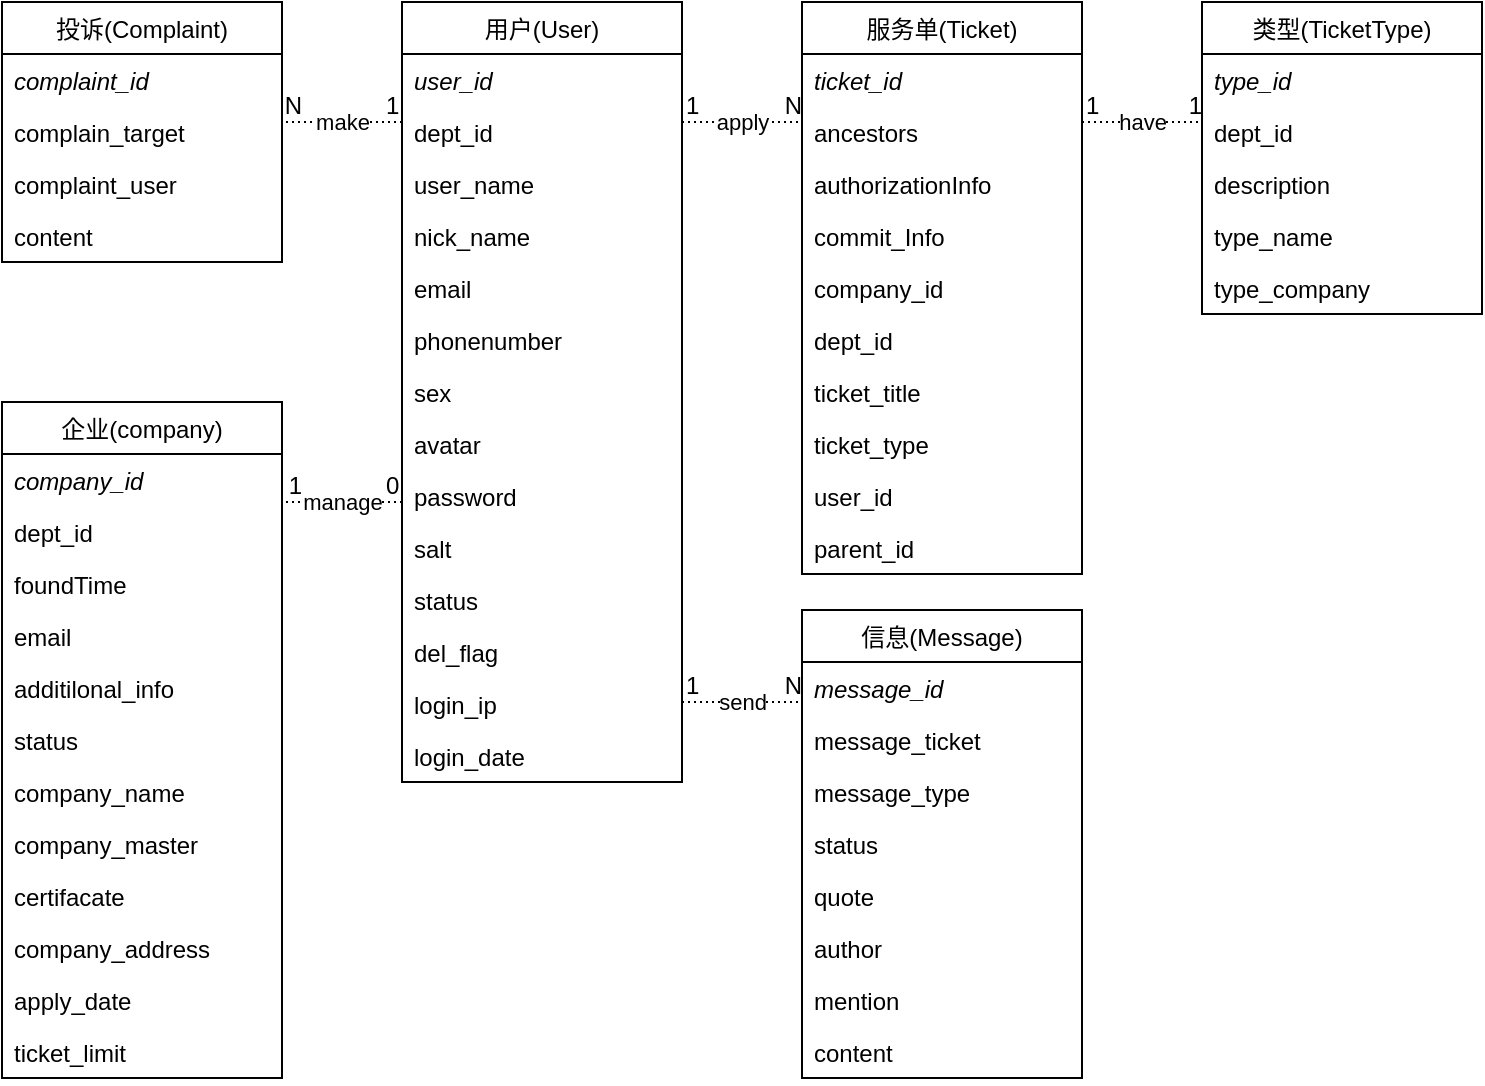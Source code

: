 <mxfile version="12.6.5" type="device" pages="2"><diagram id="9K09l5GHqcKrM40naChv" name="E-R图？"><mxGraphModel dx="1422" dy="822" grid="1" gridSize="10" guides="1" tooltips="1" connect="1" arrows="1" fold="1" page="1" pageScale="1" pageWidth="827" pageHeight="1169" math="0" shadow="0"><root><mxCell id="0"/><mxCell id="1" parent="0"/><mxCell id="Ji-i6zM79r3u79O9rhtz-1" value="信息(Message)" style="swimlane;fontStyle=0;childLayout=stackLayout;horizontal=1;startSize=26;fillColor=none;horizontalStack=0;resizeParent=1;resizeParentMax=0;resizeLast=0;collapsible=1;marginBottom=0;" vertex="1" parent="1"><mxGeometry x="400" y="304" width="140" height="234" as="geometry"/></mxCell><mxCell id="Ji-i6zM79r3u79O9rhtz-3" value="message_id" style="text;strokeColor=none;fillColor=none;align=left;verticalAlign=top;spacingLeft=4;spacingRight=4;overflow=hidden;rotatable=0;points=[[0,0.5],[1,0.5]];portConstraint=eastwest;fontStyle=2" vertex="1" parent="Ji-i6zM79r3u79O9rhtz-1"><mxGeometry y="26" width="140" height="26" as="geometry"/></mxCell><mxCell id="Ji-i6zM79r3u79O9rhtz-5" value="message_ticket" style="text;strokeColor=none;fillColor=none;align=left;verticalAlign=top;spacingLeft=4;spacingRight=4;overflow=hidden;rotatable=0;points=[[0,0.5],[1,0.5]];portConstraint=eastwest;" vertex="1" parent="Ji-i6zM79r3u79O9rhtz-1"><mxGeometry y="52" width="140" height="26" as="geometry"/></mxCell><mxCell id="Ji-i6zM79r3u79O9rhtz-7" value="message_type" style="text;strokeColor=none;fillColor=none;align=left;verticalAlign=top;spacingLeft=4;spacingRight=4;overflow=hidden;rotatable=0;points=[[0,0.5],[1,0.5]];portConstraint=eastwest;" vertex="1" parent="Ji-i6zM79r3u79O9rhtz-1"><mxGeometry y="78" width="140" height="26" as="geometry"/></mxCell><mxCell id="Ji-i6zM79r3u79O9rhtz-6" value="status" style="text;strokeColor=none;fillColor=none;align=left;verticalAlign=top;spacingLeft=4;spacingRight=4;overflow=hidden;rotatable=0;points=[[0,0.5],[1,0.5]];portConstraint=eastwest;" vertex="1" parent="Ji-i6zM79r3u79O9rhtz-1"><mxGeometry y="104" width="140" height="26" as="geometry"/></mxCell><mxCell id="Ji-i6zM79r3u79O9rhtz-9" value="quote" style="text;strokeColor=none;fillColor=none;align=left;verticalAlign=top;spacingLeft=4;spacingRight=4;overflow=hidden;rotatable=0;points=[[0,0.5],[1,0.5]];portConstraint=eastwest;" vertex="1" parent="Ji-i6zM79r3u79O9rhtz-1"><mxGeometry y="130" width="140" height="26" as="geometry"/></mxCell><mxCell id="Ji-i6zM79r3u79O9rhtz-8" value="author" style="text;strokeColor=none;fillColor=none;align=left;verticalAlign=top;spacingLeft=4;spacingRight=4;overflow=hidden;rotatable=0;points=[[0,0.5],[1,0.5]];portConstraint=eastwest;" vertex="1" parent="Ji-i6zM79r3u79O9rhtz-1"><mxGeometry y="156" width="140" height="26" as="geometry"/></mxCell><mxCell id="Ji-i6zM79r3u79O9rhtz-4" value="mention" style="text;strokeColor=none;fillColor=none;align=left;verticalAlign=top;spacingLeft=4;spacingRight=4;overflow=hidden;rotatable=0;points=[[0,0.5],[1,0.5]];portConstraint=eastwest;" vertex="1" parent="Ji-i6zM79r3u79O9rhtz-1"><mxGeometry y="182" width="140" height="26" as="geometry"/></mxCell><mxCell id="Ji-i6zM79r3u79O9rhtz-2" value="content" style="text;strokeColor=none;fillColor=none;align=left;verticalAlign=top;spacingLeft=4;spacingRight=4;overflow=hidden;rotatable=0;points=[[0,0.5],[1,0.5]];portConstraint=eastwest;" vertex="1" parent="Ji-i6zM79r3u79O9rhtz-1"><mxGeometry y="208" width="140" height="26" as="geometry"/></mxCell><mxCell id="Ji-i6zM79r3u79O9rhtz-10" value="服务单(Ticket)" style="swimlane;fontStyle=0;childLayout=stackLayout;horizontal=1;startSize=26;fillColor=none;horizontalStack=0;resizeParent=1;resizeParentMax=0;resizeLast=0;collapsible=1;marginBottom=0;" vertex="1" parent="1"><mxGeometry x="400" width="140" height="286" as="geometry"/></mxCell><mxCell id="Ji-i6zM79r3u79O9rhtz-11" value="ticket_id" style="text;strokeColor=none;fillColor=none;align=left;verticalAlign=top;spacingLeft=4;spacingRight=4;overflow=hidden;rotatable=0;points=[[0,0.5],[1,0.5]];portConstraint=eastwest;fontStyle=2" vertex="1" parent="Ji-i6zM79r3u79O9rhtz-10"><mxGeometry y="26" width="140" height="26" as="geometry"/></mxCell><mxCell id="Ji-i6zM79r3u79O9rhtz-12" value="ancestors" style="text;strokeColor=none;fillColor=none;align=left;verticalAlign=top;spacingLeft=4;spacingRight=4;overflow=hidden;rotatable=0;points=[[0,0.5],[1,0.5]];portConstraint=eastwest;" vertex="1" parent="Ji-i6zM79r3u79O9rhtz-10"><mxGeometry y="52" width="140" height="26" as="geometry"/></mxCell><mxCell id="Ji-i6zM79r3u79O9rhtz-19" value="authorizationInfo" style="text;strokeColor=none;fillColor=none;align=left;verticalAlign=top;spacingLeft=4;spacingRight=4;overflow=hidden;rotatable=0;points=[[0,0.5],[1,0.5]];portConstraint=eastwest;" vertex="1" parent="Ji-i6zM79r3u79O9rhtz-10"><mxGeometry y="78" width="140" height="26" as="geometry"/></mxCell><mxCell id="Ji-i6zM79r3u79O9rhtz-18" value="commit_Info" style="text;strokeColor=none;fillColor=none;align=left;verticalAlign=top;spacingLeft=4;spacingRight=4;overflow=hidden;rotatable=0;points=[[0,0.5],[1,0.5]];portConstraint=eastwest;" vertex="1" parent="Ji-i6zM79r3u79O9rhtz-10"><mxGeometry y="104" width="140" height="26" as="geometry"/></mxCell><mxCell id="Ji-i6zM79r3u79O9rhtz-15" value="company_id" style="text;strokeColor=none;fillColor=none;align=left;verticalAlign=top;spacingLeft=4;spacingRight=4;overflow=hidden;rotatable=0;points=[[0,0.5],[1,0.5]];portConstraint=eastwest;" vertex="1" parent="Ji-i6zM79r3u79O9rhtz-10"><mxGeometry y="130" width="140" height="26" as="geometry"/></mxCell><mxCell id="Ji-i6zM79r3u79O9rhtz-13" value="dept_id" style="text;strokeColor=none;fillColor=none;align=left;verticalAlign=top;spacingLeft=4;spacingRight=4;overflow=hidden;rotatable=0;points=[[0,0.5],[1,0.5]];portConstraint=eastwest;" vertex="1" parent="Ji-i6zM79r3u79O9rhtz-10"><mxGeometry y="156" width="140" height="26" as="geometry"/></mxCell><mxCell id="Ji-i6zM79r3u79O9rhtz-14" value="ticket_title" style="text;strokeColor=none;fillColor=none;align=left;verticalAlign=top;spacingLeft=4;spacingRight=4;overflow=hidden;rotatable=0;points=[[0,0.5],[1,0.5]];portConstraint=eastwest;" vertex="1" parent="Ji-i6zM79r3u79O9rhtz-10"><mxGeometry y="182" width="140" height="26" as="geometry"/></mxCell><mxCell id="Ji-i6zM79r3u79O9rhtz-21" value="ticket_type" style="text;strokeColor=none;fillColor=none;align=left;verticalAlign=top;spacingLeft=4;spacingRight=4;overflow=hidden;rotatable=0;points=[[0,0.5],[1,0.5]];portConstraint=eastwest;" vertex="1" parent="Ji-i6zM79r3u79O9rhtz-10"><mxGeometry y="208" width="140" height="26" as="geometry"/></mxCell><mxCell id="Ji-i6zM79r3u79O9rhtz-20" value="user_id" style="text;strokeColor=none;fillColor=none;align=left;verticalAlign=top;spacingLeft=4;spacingRight=4;overflow=hidden;rotatable=0;points=[[0,0.5],[1,0.5]];portConstraint=eastwest;" vertex="1" parent="Ji-i6zM79r3u79O9rhtz-10"><mxGeometry y="234" width="140" height="26" as="geometry"/></mxCell><mxCell id="Ji-i6zM79r3u79O9rhtz-17" value="parent_id" style="text;strokeColor=none;fillColor=none;align=left;verticalAlign=top;spacingLeft=4;spacingRight=4;overflow=hidden;rotatable=0;points=[[0,0.5],[1,0.5]];portConstraint=eastwest;" vertex="1" parent="Ji-i6zM79r3u79O9rhtz-10"><mxGeometry y="260" width="140" height="26" as="geometry"/></mxCell><mxCell id="Ji-i6zM79r3u79O9rhtz-22" value="用户(User)" style="swimlane;fontStyle=0;childLayout=stackLayout;horizontal=1;startSize=26;fillColor=none;horizontalStack=0;resizeParent=1;resizeParentMax=0;resizeLast=0;collapsible=1;marginBottom=0;" vertex="1" parent="1"><mxGeometry x="200" width="140" height="390" as="geometry"/></mxCell><mxCell id="Ji-i6zM79r3u79O9rhtz-23" value="user_id" style="text;strokeColor=none;fillColor=none;align=left;verticalAlign=top;spacingLeft=4;spacingRight=4;overflow=hidden;rotatable=0;points=[[0,0.5],[1,0.5]];portConstraint=eastwest;fontStyle=2" vertex="1" parent="Ji-i6zM79r3u79O9rhtz-22"><mxGeometry y="26" width="140" height="26" as="geometry"/></mxCell><mxCell id="Ji-i6zM79r3u79O9rhtz-24" value="dept_id" style="text;strokeColor=none;fillColor=none;align=left;verticalAlign=top;spacingLeft=4;spacingRight=4;overflow=hidden;rotatable=0;points=[[0,0.5],[1,0.5]];portConstraint=eastwest;" vertex="1" parent="Ji-i6zM79r3u79O9rhtz-22"><mxGeometry y="52" width="140" height="26" as="geometry"/></mxCell><mxCell id="Ji-i6zM79r3u79O9rhtz-25" value="user_name" style="text;strokeColor=none;fillColor=none;align=left;verticalAlign=top;spacingLeft=4;spacingRight=4;overflow=hidden;rotatable=0;points=[[0,0.5],[1,0.5]];portConstraint=eastwest;" vertex="1" parent="Ji-i6zM79r3u79O9rhtz-22"><mxGeometry y="78" width="140" height="26" as="geometry"/></mxCell><mxCell id="Ji-i6zM79r3u79O9rhtz-26" value="nick_name" style="text;strokeColor=none;fillColor=none;align=left;verticalAlign=top;spacingLeft=4;spacingRight=4;overflow=hidden;rotatable=0;points=[[0,0.5],[1,0.5]];portConstraint=eastwest;" vertex="1" parent="Ji-i6zM79r3u79O9rhtz-22"><mxGeometry y="104" width="140" height="26" as="geometry"/></mxCell><mxCell id="Ji-i6zM79r3u79O9rhtz-27" value="email" style="text;strokeColor=none;fillColor=none;align=left;verticalAlign=top;spacingLeft=4;spacingRight=4;overflow=hidden;rotatable=0;points=[[0,0.5],[1,0.5]];portConstraint=eastwest;" vertex="1" parent="Ji-i6zM79r3u79O9rhtz-22"><mxGeometry y="130" width="140" height="26" as="geometry"/></mxCell><mxCell id="Ji-i6zM79r3u79O9rhtz-28" value="phonenumber" style="text;strokeColor=none;fillColor=none;align=left;verticalAlign=top;spacingLeft=4;spacingRight=4;overflow=hidden;rotatable=0;points=[[0,0.5],[1,0.5]];portConstraint=eastwest;" vertex="1" parent="Ji-i6zM79r3u79O9rhtz-22"><mxGeometry y="156" width="140" height="26" as="geometry"/></mxCell><mxCell id="Ji-i6zM79r3u79O9rhtz-29" value="sex" style="text;strokeColor=none;fillColor=none;align=left;verticalAlign=top;spacingLeft=4;spacingRight=4;overflow=hidden;rotatable=0;points=[[0,0.5],[1,0.5]];portConstraint=eastwest;" vertex="1" parent="Ji-i6zM79r3u79O9rhtz-22"><mxGeometry y="182" width="140" height="26" as="geometry"/></mxCell><mxCell id="Ji-i6zM79r3u79O9rhtz-30" value="avatar" style="text;strokeColor=none;fillColor=none;align=left;verticalAlign=top;spacingLeft=4;spacingRight=4;overflow=hidden;rotatable=0;points=[[0,0.5],[1,0.5]];portConstraint=eastwest;" vertex="1" parent="Ji-i6zM79r3u79O9rhtz-22"><mxGeometry y="208" width="140" height="26" as="geometry"/></mxCell><mxCell id="Ji-i6zM79r3u79O9rhtz-31" value="password" style="text;strokeColor=none;fillColor=none;align=left;verticalAlign=top;spacingLeft=4;spacingRight=4;overflow=hidden;rotatable=0;points=[[0,0.5],[1,0.5]];portConstraint=eastwest;" vertex="1" parent="Ji-i6zM79r3u79O9rhtz-22"><mxGeometry y="234" width="140" height="26" as="geometry"/></mxCell><mxCell id="Ji-i6zM79r3u79O9rhtz-32" value="salt" style="text;strokeColor=none;fillColor=none;align=left;verticalAlign=top;spacingLeft=4;spacingRight=4;overflow=hidden;rotatable=0;points=[[0,0.5],[1,0.5]];portConstraint=eastwest;" vertex="1" parent="Ji-i6zM79r3u79O9rhtz-22"><mxGeometry y="260" width="140" height="26" as="geometry"/></mxCell><mxCell id="Ji-i6zM79r3u79O9rhtz-34" value="status" style="text;strokeColor=none;fillColor=none;align=left;verticalAlign=top;spacingLeft=4;spacingRight=4;overflow=hidden;rotatable=0;points=[[0,0.5],[1,0.5]];portConstraint=eastwest;" vertex="1" parent="Ji-i6zM79r3u79O9rhtz-22"><mxGeometry y="286" width="140" height="26" as="geometry"/></mxCell><mxCell id="Ji-i6zM79r3u79O9rhtz-35" value="del_flag" style="text;strokeColor=none;fillColor=none;align=left;verticalAlign=top;spacingLeft=4;spacingRight=4;overflow=hidden;rotatable=0;points=[[0,0.5],[1,0.5]];portConstraint=eastwest;" vertex="1" parent="Ji-i6zM79r3u79O9rhtz-22"><mxGeometry y="312" width="140" height="26" as="geometry"/></mxCell><mxCell id="Ji-i6zM79r3u79O9rhtz-36" value="login_ip" style="text;strokeColor=none;fillColor=none;align=left;verticalAlign=top;spacingLeft=4;spacingRight=4;overflow=hidden;rotatable=0;points=[[0,0.5],[1,0.5]];portConstraint=eastwest;" vertex="1" parent="Ji-i6zM79r3u79O9rhtz-22"><mxGeometry y="338" width="140" height="26" as="geometry"/></mxCell><mxCell id="Ji-i6zM79r3u79O9rhtz-33" value="login_date" style="text;strokeColor=none;fillColor=none;align=left;verticalAlign=top;spacingLeft=4;spacingRight=4;overflow=hidden;rotatable=0;points=[[0,0.5],[1,0.5]];portConstraint=eastwest;" vertex="1" parent="Ji-i6zM79r3u79O9rhtz-22"><mxGeometry y="364" width="140" height="26" as="geometry"/></mxCell><mxCell id="Ji-i6zM79r3u79O9rhtz-37" value="企业(company)" style="swimlane;fontStyle=0;childLayout=stackLayout;horizontal=1;startSize=26;fillColor=none;horizontalStack=0;resizeParent=1;resizeParentMax=0;resizeLast=0;collapsible=1;marginBottom=0;" vertex="1" parent="1"><mxGeometry y="200" width="140" height="338" as="geometry"/></mxCell><mxCell id="Ji-i6zM79r3u79O9rhtz-38" value="company_id" style="text;strokeColor=none;fillColor=none;align=left;verticalAlign=top;spacingLeft=4;spacingRight=4;overflow=hidden;rotatable=0;points=[[0,0.5],[1,0.5]];portConstraint=eastwest;fontStyle=2" vertex="1" parent="Ji-i6zM79r3u79O9rhtz-37"><mxGeometry y="26" width="140" height="26" as="geometry"/></mxCell><mxCell id="Ji-i6zM79r3u79O9rhtz-39" value="dept_id" style="text;strokeColor=none;fillColor=none;align=left;verticalAlign=top;spacingLeft=4;spacingRight=4;overflow=hidden;rotatable=0;points=[[0,0.5],[1,0.5]];portConstraint=eastwest;" vertex="1" parent="Ji-i6zM79r3u79O9rhtz-37"><mxGeometry y="52" width="140" height="26" as="geometry"/></mxCell><mxCell id="Ji-i6zM79r3u79O9rhtz-40" value="foundTime" style="text;strokeColor=none;fillColor=none;align=left;verticalAlign=top;spacingLeft=4;spacingRight=4;overflow=hidden;rotatable=0;points=[[0,0.5],[1,0.5]];portConstraint=eastwest;" vertex="1" parent="Ji-i6zM79r3u79O9rhtz-37"><mxGeometry y="78" width="140" height="26" as="geometry"/></mxCell><mxCell id="Ji-i6zM79r3u79O9rhtz-41" value="email" style="text;strokeColor=none;fillColor=none;align=left;verticalAlign=top;spacingLeft=4;spacingRight=4;overflow=hidden;rotatable=0;points=[[0,0.5],[1,0.5]];portConstraint=eastwest;" vertex="1" parent="Ji-i6zM79r3u79O9rhtz-37"><mxGeometry y="104" width="140" height="26" as="geometry"/></mxCell><mxCell id="Ji-i6zM79r3u79O9rhtz-42" value="additilonal_info" style="text;strokeColor=none;fillColor=none;align=left;verticalAlign=top;spacingLeft=4;spacingRight=4;overflow=hidden;rotatable=0;points=[[0,0.5],[1,0.5]];portConstraint=eastwest;" vertex="1" parent="Ji-i6zM79r3u79O9rhtz-37"><mxGeometry y="130" width="140" height="26" as="geometry"/></mxCell><mxCell id="Ji-i6zM79r3u79O9rhtz-43" value="status" style="text;strokeColor=none;fillColor=none;align=left;verticalAlign=top;spacingLeft=4;spacingRight=4;overflow=hidden;rotatable=0;points=[[0,0.5],[1,0.5]];portConstraint=eastwest;" vertex="1" parent="Ji-i6zM79r3u79O9rhtz-37"><mxGeometry y="156" width="140" height="26" as="geometry"/></mxCell><mxCell id="Ji-i6zM79r3u79O9rhtz-44" value="company_name" style="text;strokeColor=none;fillColor=none;align=left;verticalAlign=top;spacingLeft=4;spacingRight=4;overflow=hidden;rotatable=0;points=[[0,0.5],[1,0.5]];portConstraint=eastwest;" vertex="1" parent="Ji-i6zM79r3u79O9rhtz-37"><mxGeometry y="182" width="140" height="26" as="geometry"/></mxCell><mxCell id="Ji-i6zM79r3u79O9rhtz-45" value="company_master" style="text;strokeColor=none;fillColor=none;align=left;verticalAlign=top;spacingLeft=4;spacingRight=4;overflow=hidden;rotatable=0;points=[[0,0.5],[1,0.5]];portConstraint=eastwest;" vertex="1" parent="Ji-i6zM79r3u79O9rhtz-37"><mxGeometry y="208" width="140" height="26" as="geometry"/></mxCell><mxCell id="Ji-i6zM79r3u79O9rhtz-46" value="certifacate" style="text;strokeColor=none;fillColor=none;align=left;verticalAlign=top;spacingLeft=4;spacingRight=4;overflow=hidden;rotatable=0;points=[[0,0.5],[1,0.5]];portConstraint=eastwest;" vertex="1" parent="Ji-i6zM79r3u79O9rhtz-37"><mxGeometry y="234" width="140" height="26" as="geometry"/></mxCell><mxCell id="Ji-i6zM79r3u79O9rhtz-47" value="company_address" style="text;strokeColor=none;fillColor=none;align=left;verticalAlign=top;spacingLeft=4;spacingRight=4;overflow=hidden;rotatable=0;points=[[0,0.5],[1,0.5]];portConstraint=eastwest;" vertex="1" parent="Ji-i6zM79r3u79O9rhtz-37"><mxGeometry y="260" width="140" height="26" as="geometry"/></mxCell><mxCell id="Ji-i6zM79r3u79O9rhtz-48" value="apply_date" style="text;strokeColor=none;fillColor=none;align=left;verticalAlign=top;spacingLeft=4;spacingRight=4;overflow=hidden;rotatable=0;points=[[0,0.5],[1,0.5]];portConstraint=eastwest;" vertex="1" parent="Ji-i6zM79r3u79O9rhtz-37"><mxGeometry y="286" width="140" height="26" as="geometry"/></mxCell><mxCell id="Ji-i6zM79r3u79O9rhtz-49" value="ticket_limit" style="text;strokeColor=none;fillColor=none;align=left;verticalAlign=top;spacingLeft=4;spacingRight=4;overflow=hidden;rotatable=0;points=[[0,0.5],[1,0.5]];portConstraint=eastwest;" vertex="1" parent="Ji-i6zM79r3u79O9rhtz-37"><mxGeometry y="312" width="140" height="26" as="geometry"/></mxCell><mxCell id="Ji-i6zM79r3u79O9rhtz-52" value="类型(TicketType)" style="swimlane;fontStyle=0;childLayout=stackLayout;horizontal=1;startSize=26;fillColor=none;horizontalStack=0;resizeParent=1;resizeParentMax=0;resizeLast=0;collapsible=1;marginBottom=0;" vertex="1" parent="1"><mxGeometry x="600" width="140" height="156" as="geometry"/></mxCell><mxCell id="Ji-i6zM79r3u79O9rhtz-53" value="type_id" style="text;strokeColor=none;fillColor=none;align=left;verticalAlign=top;spacingLeft=4;spacingRight=4;overflow=hidden;rotatable=0;points=[[0,0.5],[1,0.5]];portConstraint=eastwest;fontStyle=2" vertex="1" parent="Ji-i6zM79r3u79O9rhtz-52"><mxGeometry y="26" width="140" height="26" as="geometry"/></mxCell><mxCell id="Ji-i6zM79r3u79O9rhtz-54" value="dept_id" style="text;strokeColor=none;fillColor=none;align=left;verticalAlign=top;spacingLeft=4;spacingRight=4;overflow=hidden;rotatable=0;points=[[0,0.5],[1,0.5]];portConstraint=eastwest;" vertex="1" parent="Ji-i6zM79r3u79O9rhtz-52"><mxGeometry y="52" width="140" height="26" as="geometry"/></mxCell><mxCell id="Ji-i6zM79r3u79O9rhtz-55" value="description" style="text;strokeColor=none;fillColor=none;align=left;verticalAlign=top;spacingLeft=4;spacingRight=4;overflow=hidden;rotatable=0;points=[[0,0.5],[1,0.5]];portConstraint=eastwest;" vertex="1" parent="Ji-i6zM79r3u79O9rhtz-52"><mxGeometry y="78" width="140" height="26" as="geometry"/></mxCell><mxCell id="Ji-i6zM79r3u79O9rhtz-56" value="type_name" style="text;strokeColor=none;fillColor=none;align=left;verticalAlign=top;spacingLeft=4;spacingRight=4;overflow=hidden;rotatable=0;points=[[0,0.5],[1,0.5]];portConstraint=eastwest;" vertex="1" parent="Ji-i6zM79r3u79O9rhtz-52"><mxGeometry y="104" width="140" height="26" as="geometry"/></mxCell><mxCell id="Ji-i6zM79r3u79O9rhtz-57" value="type_company" style="text;strokeColor=none;fillColor=none;align=left;verticalAlign=top;spacingLeft=4;spacingRight=4;overflow=hidden;rotatable=0;points=[[0,0.5],[1,0.5]];portConstraint=eastwest;" vertex="1" parent="Ji-i6zM79r3u79O9rhtz-52"><mxGeometry y="130" width="140" height="26" as="geometry"/></mxCell><mxCell id="Ji-i6zM79r3u79O9rhtz-61" value="投诉(Complaint)" style="swimlane;fontStyle=0;childLayout=stackLayout;horizontal=1;startSize=26;fillColor=none;horizontalStack=0;resizeParent=1;resizeParentMax=0;resizeLast=0;collapsible=1;marginBottom=0;" vertex="1" parent="1"><mxGeometry width="140" height="130" as="geometry"/></mxCell><mxCell id="Ji-i6zM79r3u79O9rhtz-62" value="complaint_id" style="text;strokeColor=none;fillColor=none;align=left;verticalAlign=top;spacingLeft=4;spacingRight=4;overflow=hidden;rotatable=0;points=[[0,0.5],[1,0.5]];portConstraint=eastwest;fontStyle=2" vertex="1" parent="Ji-i6zM79r3u79O9rhtz-61"><mxGeometry y="26" width="140" height="26" as="geometry"/></mxCell><mxCell id="Ji-i6zM79r3u79O9rhtz-63" value="complain_target" style="text;strokeColor=none;fillColor=none;align=left;verticalAlign=top;spacingLeft=4;spacingRight=4;overflow=hidden;rotatable=0;points=[[0,0.5],[1,0.5]];portConstraint=eastwest;" vertex="1" parent="Ji-i6zM79r3u79O9rhtz-61"><mxGeometry y="52" width="140" height="26" as="geometry"/></mxCell><mxCell id="Ji-i6zM79r3u79O9rhtz-64" value="complaint_user" style="text;strokeColor=none;fillColor=none;align=left;verticalAlign=top;spacingLeft=4;spacingRight=4;overflow=hidden;rotatable=0;points=[[0,0.5],[1,0.5]];portConstraint=eastwest;" vertex="1" parent="Ji-i6zM79r3u79O9rhtz-61"><mxGeometry y="78" width="140" height="26" as="geometry"/></mxCell><mxCell id="Ji-i6zM79r3u79O9rhtz-65" value="content" style="text;strokeColor=none;fillColor=none;align=left;verticalAlign=top;spacingLeft=4;spacingRight=4;overflow=hidden;rotatable=0;points=[[0,0.5],[1,0.5]];portConstraint=eastwest;" vertex="1" parent="Ji-i6zM79r3u79O9rhtz-61"><mxGeometry y="104" width="140" height="26" as="geometry"/></mxCell><mxCell id="Ji-i6zM79r3u79O9rhtz-70" value="apply" style="endArrow=none;html=1;rounded=0;dashed=1;dashPattern=1 2;" edge="1" parent="1"><mxGeometry relative="1" as="geometry"><mxPoint x="340" y="60" as="sourcePoint"/><mxPoint x="400" y="60" as="targetPoint"/></mxGeometry></mxCell><mxCell id="Ji-i6zM79r3u79O9rhtz-71" value="1" style="resizable=0;html=1;align=left;verticalAlign=bottom;" connectable="0" vertex="1" parent="Ji-i6zM79r3u79O9rhtz-70"><mxGeometry x="-1" relative="1" as="geometry"/></mxCell><mxCell id="Ji-i6zM79r3u79O9rhtz-72" value="N" style="resizable=0;html=1;align=right;verticalAlign=bottom;" connectable="0" vertex="1" parent="Ji-i6zM79r3u79O9rhtz-70"><mxGeometry x="1" relative="1" as="geometry"/></mxCell><mxCell id="Ji-i6zM79r3u79O9rhtz-73" value="make" style="endArrow=none;html=1;rounded=0;dashed=1;dashPattern=1 2;" edge="1" parent="1"><mxGeometry relative="1" as="geometry"><mxPoint x="200" y="60" as="sourcePoint"/><mxPoint x="140" y="60" as="targetPoint"/></mxGeometry></mxCell><mxCell id="Ji-i6zM79r3u79O9rhtz-74" value="1" style="resizable=0;html=1;align=left;verticalAlign=bottom;" connectable="0" vertex="1" parent="Ji-i6zM79r3u79O9rhtz-73"><mxGeometry x="-1" relative="1" as="geometry"><mxPoint x="-10" as="offset"/></mxGeometry></mxCell><mxCell id="Ji-i6zM79r3u79O9rhtz-75" value="N" style="resizable=0;html=1;align=right;verticalAlign=bottom;" connectable="0" vertex="1" parent="Ji-i6zM79r3u79O9rhtz-73"><mxGeometry x="1" relative="1" as="geometry"><mxPoint x="10" as="offset"/></mxGeometry></mxCell><mxCell id="Ji-i6zM79r3u79O9rhtz-76" value="manage" style="endArrow=none;html=1;rounded=0;dashed=1;dashPattern=1 2;" edge="1" parent="1"><mxGeometry relative="1" as="geometry"><mxPoint x="200" y="250" as="sourcePoint"/><mxPoint x="140" y="250" as="targetPoint"/></mxGeometry></mxCell><mxCell id="Ji-i6zM79r3u79O9rhtz-77" value="0" style="resizable=0;html=1;align=left;verticalAlign=bottom;" connectable="0" vertex="1" parent="Ji-i6zM79r3u79O9rhtz-76"><mxGeometry x="-1" relative="1" as="geometry"><mxPoint x="-10" as="offset"/></mxGeometry></mxCell><mxCell id="Ji-i6zM79r3u79O9rhtz-78" value="1" style="resizable=0;html=1;align=right;verticalAlign=bottom;" connectable="0" vertex="1" parent="Ji-i6zM79r3u79O9rhtz-76"><mxGeometry x="1" relative="1" as="geometry"><mxPoint x="10" as="offset"/></mxGeometry></mxCell><mxCell id="Ji-i6zM79r3u79O9rhtz-80" value="send" style="endArrow=none;html=1;rounded=0;dashed=1;dashPattern=1 2;" edge="1" parent="1"><mxGeometry relative="1" as="geometry"><mxPoint x="340.0" y="350" as="sourcePoint"/><mxPoint x="400" y="350" as="targetPoint"/></mxGeometry></mxCell><mxCell id="Ji-i6zM79r3u79O9rhtz-81" value="1" style="resizable=0;html=1;align=left;verticalAlign=bottom;" connectable="0" vertex="1" parent="Ji-i6zM79r3u79O9rhtz-80"><mxGeometry x="-1" relative="1" as="geometry"/></mxCell><mxCell id="Ji-i6zM79r3u79O9rhtz-82" value="N" style="resizable=0;html=1;align=right;verticalAlign=bottom;" connectable="0" vertex="1" parent="Ji-i6zM79r3u79O9rhtz-80"><mxGeometry x="1" relative="1" as="geometry"/></mxCell><mxCell id="Ji-i6zM79r3u79O9rhtz-83" value="have" style="endArrow=none;html=1;rounded=0;dashed=1;dashPattern=1 2;" edge="1" parent="1"><mxGeometry relative="1" as="geometry"><mxPoint x="540" y="60" as="sourcePoint"/><mxPoint x="600" y="60" as="targetPoint"/></mxGeometry></mxCell><mxCell id="Ji-i6zM79r3u79O9rhtz-84" value="1" style="resizable=0;html=1;align=left;verticalAlign=bottom;" connectable="0" vertex="1" parent="Ji-i6zM79r3u79O9rhtz-83"><mxGeometry x="-1" relative="1" as="geometry"/></mxCell><mxCell id="Ji-i6zM79r3u79O9rhtz-85" value="1" style="resizable=0;html=1;align=right;verticalAlign=bottom;" connectable="0" vertex="1" parent="Ji-i6zM79r3u79O9rhtz-83"><mxGeometry x="1" relative="1" as="geometry"/></mxCell></root></mxGraphModel></diagram><diagram id="Uzn3r2Jm6Bc_6-WSFSLG" name="第 2 页"><mxGraphModel dx="1422" dy="822" grid="1" gridSize="10" guides="1" tooltips="1" connect="1" arrows="1" fold="1" page="1" pageScale="1" pageWidth="827" pageHeight="1169" math="0" shadow="0"><root><mxCell id="1OGMhSDUqIWviW_cSp-q-0"/><mxCell id="1OGMhSDUqIWviW_cSp-q-1" parent="1OGMhSDUqIWviW_cSp-q-0"/></root></mxGraphModel></diagram></mxfile>